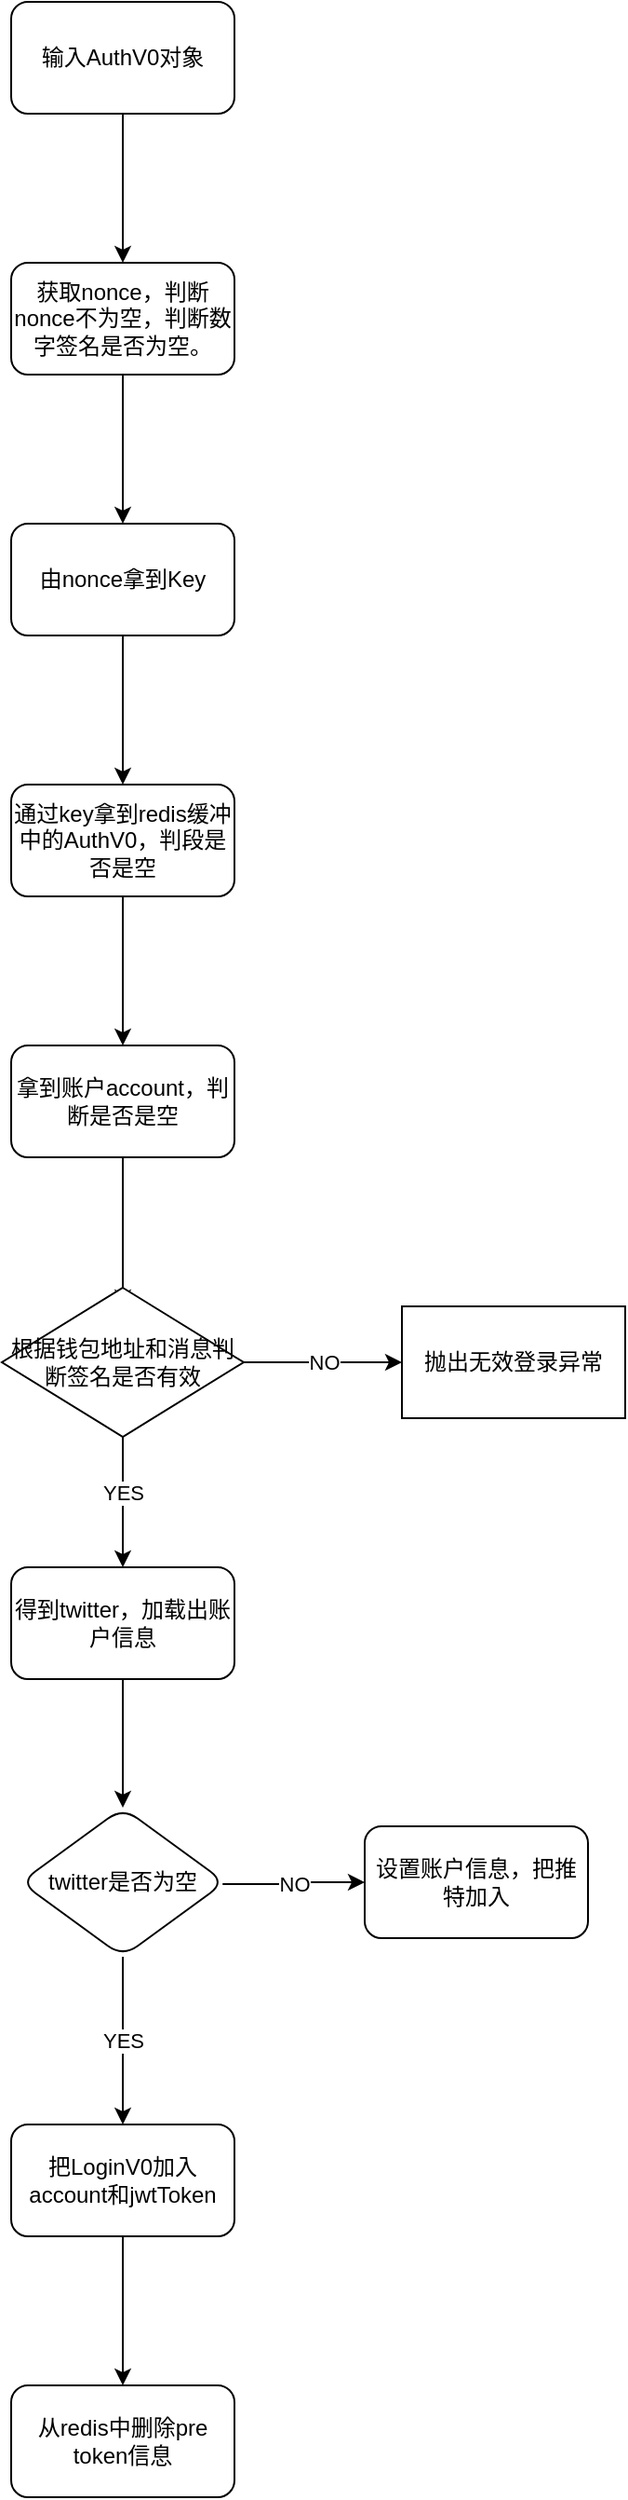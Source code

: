 <mxfile version="21.2.1" type="github">
  <diagram name="第 1 页" id="7w9DjxZfvz-Yc9EcL_xt">
    <mxGraphModel dx="794" dy="438" grid="1" gridSize="10" guides="1" tooltips="1" connect="1" arrows="1" fold="1" page="1" pageScale="1" pageWidth="827" pageHeight="1169" math="0" shadow="0">
      <root>
        <mxCell id="0" />
        <mxCell id="1" parent="0" />
        <mxCell id="Y8lU4LStvxikn7TlEe7o-3" value="" style="edgeStyle=orthogonalEdgeStyle;rounded=0;orthogonalLoop=1;jettySize=auto;html=1;" edge="1" parent="1" source="Y8lU4LStvxikn7TlEe7o-1" target="Y8lU4LStvxikn7TlEe7o-2">
          <mxGeometry relative="1" as="geometry" />
        </mxCell>
        <mxCell id="Y8lU4LStvxikn7TlEe7o-1" value="输入AuthV0对象" style="rounded=1;whiteSpace=wrap;html=1;" vertex="1" parent="1">
          <mxGeometry x="350" y="200" width="120" height="60" as="geometry" />
        </mxCell>
        <mxCell id="Y8lU4LStvxikn7TlEe7o-5" value="" style="edgeStyle=orthogonalEdgeStyle;rounded=0;orthogonalLoop=1;jettySize=auto;html=1;" edge="1" parent="1" source="Y8lU4LStvxikn7TlEe7o-2" target="Y8lU4LStvxikn7TlEe7o-4">
          <mxGeometry relative="1" as="geometry" />
        </mxCell>
        <mxCell id="Y8lU4LStvxikn7TlEe7o-2" value="获取nonce，判断nonce不为空，判断数字签名是否为空。" style="rounded=1;whiteSpace=wrap;html=1;" vertex="1" parent="1">
          <mxGeometry x="350" y="340" width="120" height="60" as="geometry" />
        </mxCell>
        <mxCell id="Y8lU4LStvxikn7TlEe7o-7" value="" style="edgeStyle=orthogonalEdgeStyle;rounded=0;orthogonalLoop=1;jettySize=auto;html=1;" edge="1" parent="1" source="Y8lU4LStvxikn7TlEe7o-4" target="Y8lU4LStvxikn7TlEe7o-6">
          <mxGeometry relative="1" as="geometry" />
        </mxCell>
        <mxCell id="Y8lU4LStvxikn7TlEe7o-4" value="由nonce拿到Key" style="whiteSpace=wrap;html=1;rounded=1;" vertex="1" parent="1">
          <mxGeometry x="350" y="480" width="120" height="60" as="geometry" />
        </mxCell>
        <mxCell id="Y8lU4LStvxikn7TlEe7o-9" value="" style="edgeStyle=orthogonalEdgeStyle;rounded=0;orthogonalLoop=1;jettySize=auto;html=1;" edge="1" parent="1" source="Y8lU4LStvxikn7TlEe7o-6" target="Y8lU4LStvxikn7TlEe7o-8">
          <mxGeometry relative="1" as="geometry" />
        </mxCell>
        <mxCell id="Y8lU4LStvxikn7TlEe7o-6" value="通过key拿到redis缓冲中的AuthV0，判段是否是空" style="whiteSpace=wrap;html=1;rounded=1;" vertex="1" parent="1">
          <mxGeometry x="350" y="620" width="120" height="60" as="geometry" />
        </mxCell>
        <mxCell id="Y8lU4LStvxikn7TlEe7o-11" value="" style="edgeStyle=orthogonalEdgeStyle;rounded=0;orthogonalLoop=1;jettySize=auto;html=1;" edge="1" parent="1" source="Y8lU4LStvxikn7TlEe7o-8">
          <mxGeometry relative="1" as="geometry">
            <mxPoint x="410" y="900" as="targetPoint" />
          </mxGeometry>
        </mxCell>
        <mxCell id="Y8lU4LStvxikn7TlEe7o-8" value="拿到账户account，判断是否是空" style="whiteSpace=wrap;html=1;rounded=1;" vertex="1" parent="1">
          <mxGeometry x="350" y="760" width="120" height="60" as="geometry" />
        </mxCell>
        <mxCell id="Y8lU4LStvxikn7TlEe7o-13" value="YES" style="edgeStyle=orthogonalEdgeStyle;rounded=0;orthogonalLoop=1;jettySize=auto;html=1;" edge="1" parent="1" target="Y8lU4LStvxikn7TlEe7o-12">
          <mxGeometry relative="1" as="geometry">
            <mxPoint x="410" y="960" as="sourcePoint" />
            <Array as="points">
              <mxPoint x="410" y="1000" />
              <mxPoint x="410" y="1000" />
            </Array>
            <mxPoint as="offset" />
          </mxGeometry>
        </mxCell>
        <mxCell id="Y8lU4LStvxikn7TlEe7o-21" value="" style="edgeStyle=orthogonalEdgeStyle;rounded=0;orthogonalLoop=1;jettySize=auto;html=1;" edge="1" parent="1" source="Y8lU4LStvxikn7TlEe7o-12" target="Y8lU4LStvxikn7TlEe7o-20">
          <mxGeometry relative="1" as="geometry" />
        </mxCell>
        <mxCell id="Y8lU4LStvxikn7TlEe7o-12" value="得到twitter，加载出账户信息" style="whiteSpace=wrap;html=1;rounded=1;" vertex="1" parent="1">
          <mxGeometry x="350" y="1040" width="120" height="60" as="geometry" />
        </mxCell>
        <mxCell id="Y8lU4LStvxikn7TlEe7o-19" value="NO" style="edgeStyle=orthogonalEdgeStyle;rounded=0;orthogonalLoop=1;jettySize=auto;html=1;" edge="1" parent="1" source="Y8lU4LStvxikn7TlEe7o-16" target="Y8lU4LStvxikn7TlEe7o-18">
          <mxGeometry relative="1" as="geometry" />
        </mxCell>
        <mxCell id="Y8lU4LStvxikn7TlEe7o-16" value="根据钱包地址和消息判断签名是否有效" style="rhombus;whiteSpace=wrap;html=1;" vertex="1" parent="1">
          <mxGeometry x="345" y="890" width="130" height="80" as="geometry" />
        </mxCell>
        <mxCell id="Y8lU4LStvxikn7TlEe7o-18" value="抛出无效登录异常" style="whiteSpace=wrap;html=1;" vertex="1" parent="1">
          <mxGeometry x="560" y="900" width="120" height="60" as="geometry" />
        </mxCell>
        <mxCell id="Y8lU4LStvxikn7TlEe7o-23" value="YES" style="edgeStyle=orthogonalEdgeStyle;rounded=0;orthogonalLoop=1;jettySize=auto;html=1;" edge="1" parent="1" source="Y8lU4LStvxikn7TlEe7o-20" target="Y8lU4LStvxikn7TlEe7o-22">
          <mxGeometry relative="1" as="geometry">
            <Array as="points">
              <mxPoint x="410" y="1280" />
              <mxPoint x="410" y="1280" />
            </Array>
          </mxGeometry>
        </mxCell>
        <mxCell id="Y8lU4LStvxikn7TlEe7o-25" value="NO" style="edgeStyle=orthogonalEdgeStyle;rounded=0;orthogonalLoop=1;jettySize=auto;html=1;" edge="1" parent="1" source="Y8lU4LStvxikn7TlEe7o-20" target="Y8lU4LStvxikn7TlEe7o-24">
          <mxGeometry relative="1" as="geometry">
            <Array as="points">
              <mxPoint x="503" y="1210" />
              <mxPoint x="503" y="1209" />
            </Array>
          </mxGeometry>
        </mxCell>
        <mxCell id="Y8lU4LStvxikn7TlEe7o-20" value="twitter是否为空" style="rhombus;whiteSpace=wrap;html=1;rounded=1;" vertex="1" parent="1">
          <mxGeometry x="355" y="1169" width="110" height="80" as="geometry" />
        </mxCell>
        <mxCell id="Y8lU4LStvxikn7TlEe7o-27" value="" style="edgeStyle=orthogonalEdgeStyle;rounded=0;orthogonalLoop=1;jettySize=auto;html=1;" edge="1" parent="1" source="Y8lU4LStvxikn7TlEe7o-22" target="Y8lU4LStvxikn7TlEe7o-26">
          <mxGeometry relative="1" as="geometry" />
        </mxCell>
        <mxCell id="Y8lU4LStvxikn7TlEe7o-22" value="把LoginV0加入account和jwtToken" style="whiteSpace=wrap;html=1;rounded=1;" vertex="1" parent="1">
          <mxGeometry x="350" y="1339" width="120" height="60" as="geometry" />
        </mxCell>
        <mxCell id="Y8lU4LStvxikn7TlEe7o-24" value="设置账户信息，把推特加入" style="whiteSpace=wrap;html=1;rounded=1;" vertex="1" parent="1">
          <mxGeometry x="540" y="1179" width="120" height="60" as="geometry" />
        </mxCell>
        <mxCell id="Y8lU4LStvxikn7TlEe7o-26" value="从redis中删除pre token信息" style="whiteSpace=wrap;html=1;rounded=1;" vertex="1" parent="1">
          <mxGeometry x="350" y="1479" width="120" height="60" as="geometry" />
        </mxCell>
      </root>
    </mxGraphModel>
  </diagram>
</mxfile>
